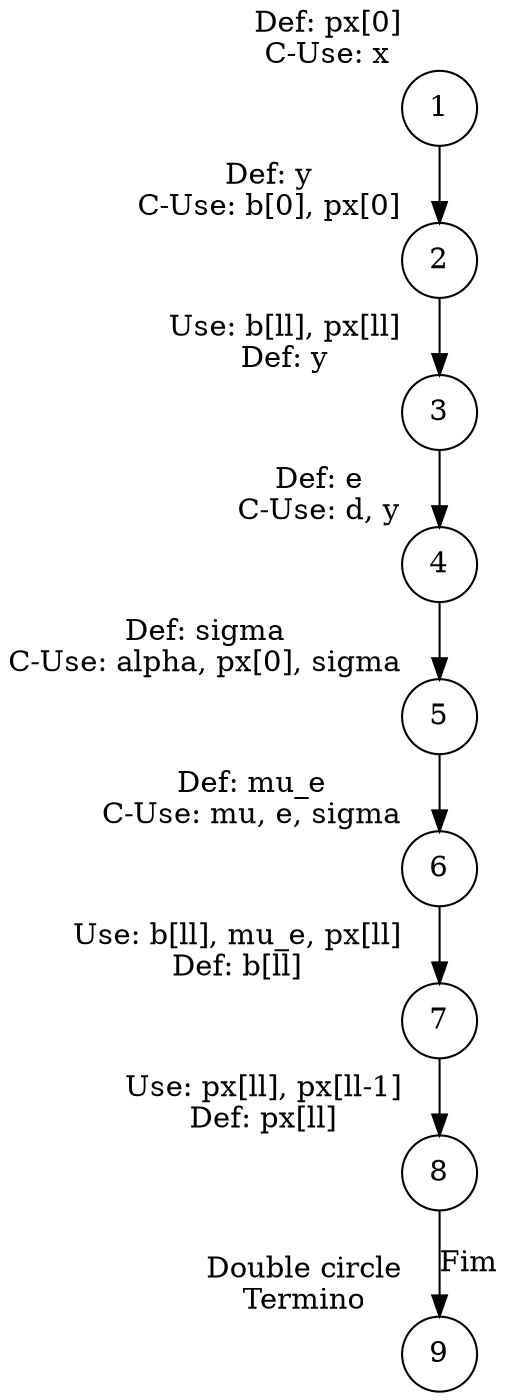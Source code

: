 digraph lms {
    rankdir=TB;
    node [shape=circle];
    
    1 [label="1", xlabel="Def: px[0]\nC-Use: x"];
    2 [label="2", xlabel="Def: y\nC-Use: b[0], px[0]"];
    3 [label="3", xlabel="Use: b[ll], px[ll]\nDef: y"];
    4 [label="4", xlabel="Def: e\nC-Use: d, y"];
    5 [label="5", xlabel="Def: sigma\nC-Use: alpha, px[0], sigma"];
    6 [label="6", xlabel="Def: mu_e\nC-Use: mu, e, sigma"];
    7 [label="7", xlabel="Use: b[ll], mu_e, px[ll]\nDef: b[ll]"];
    8 [label="8", xlabel="Use: px[ll], px[ll-1]\nDef: px[ll]"];
    9 [label="9", xlabel="Double circle\nTermino"];

    1 -> 2;
    2 -> 3;
    3 -> 4;
    4 -> 5;
    5 -> 6;
    6 -> 7;
    7 -> 8;
    8 -> 9 [label="Fim"];
}